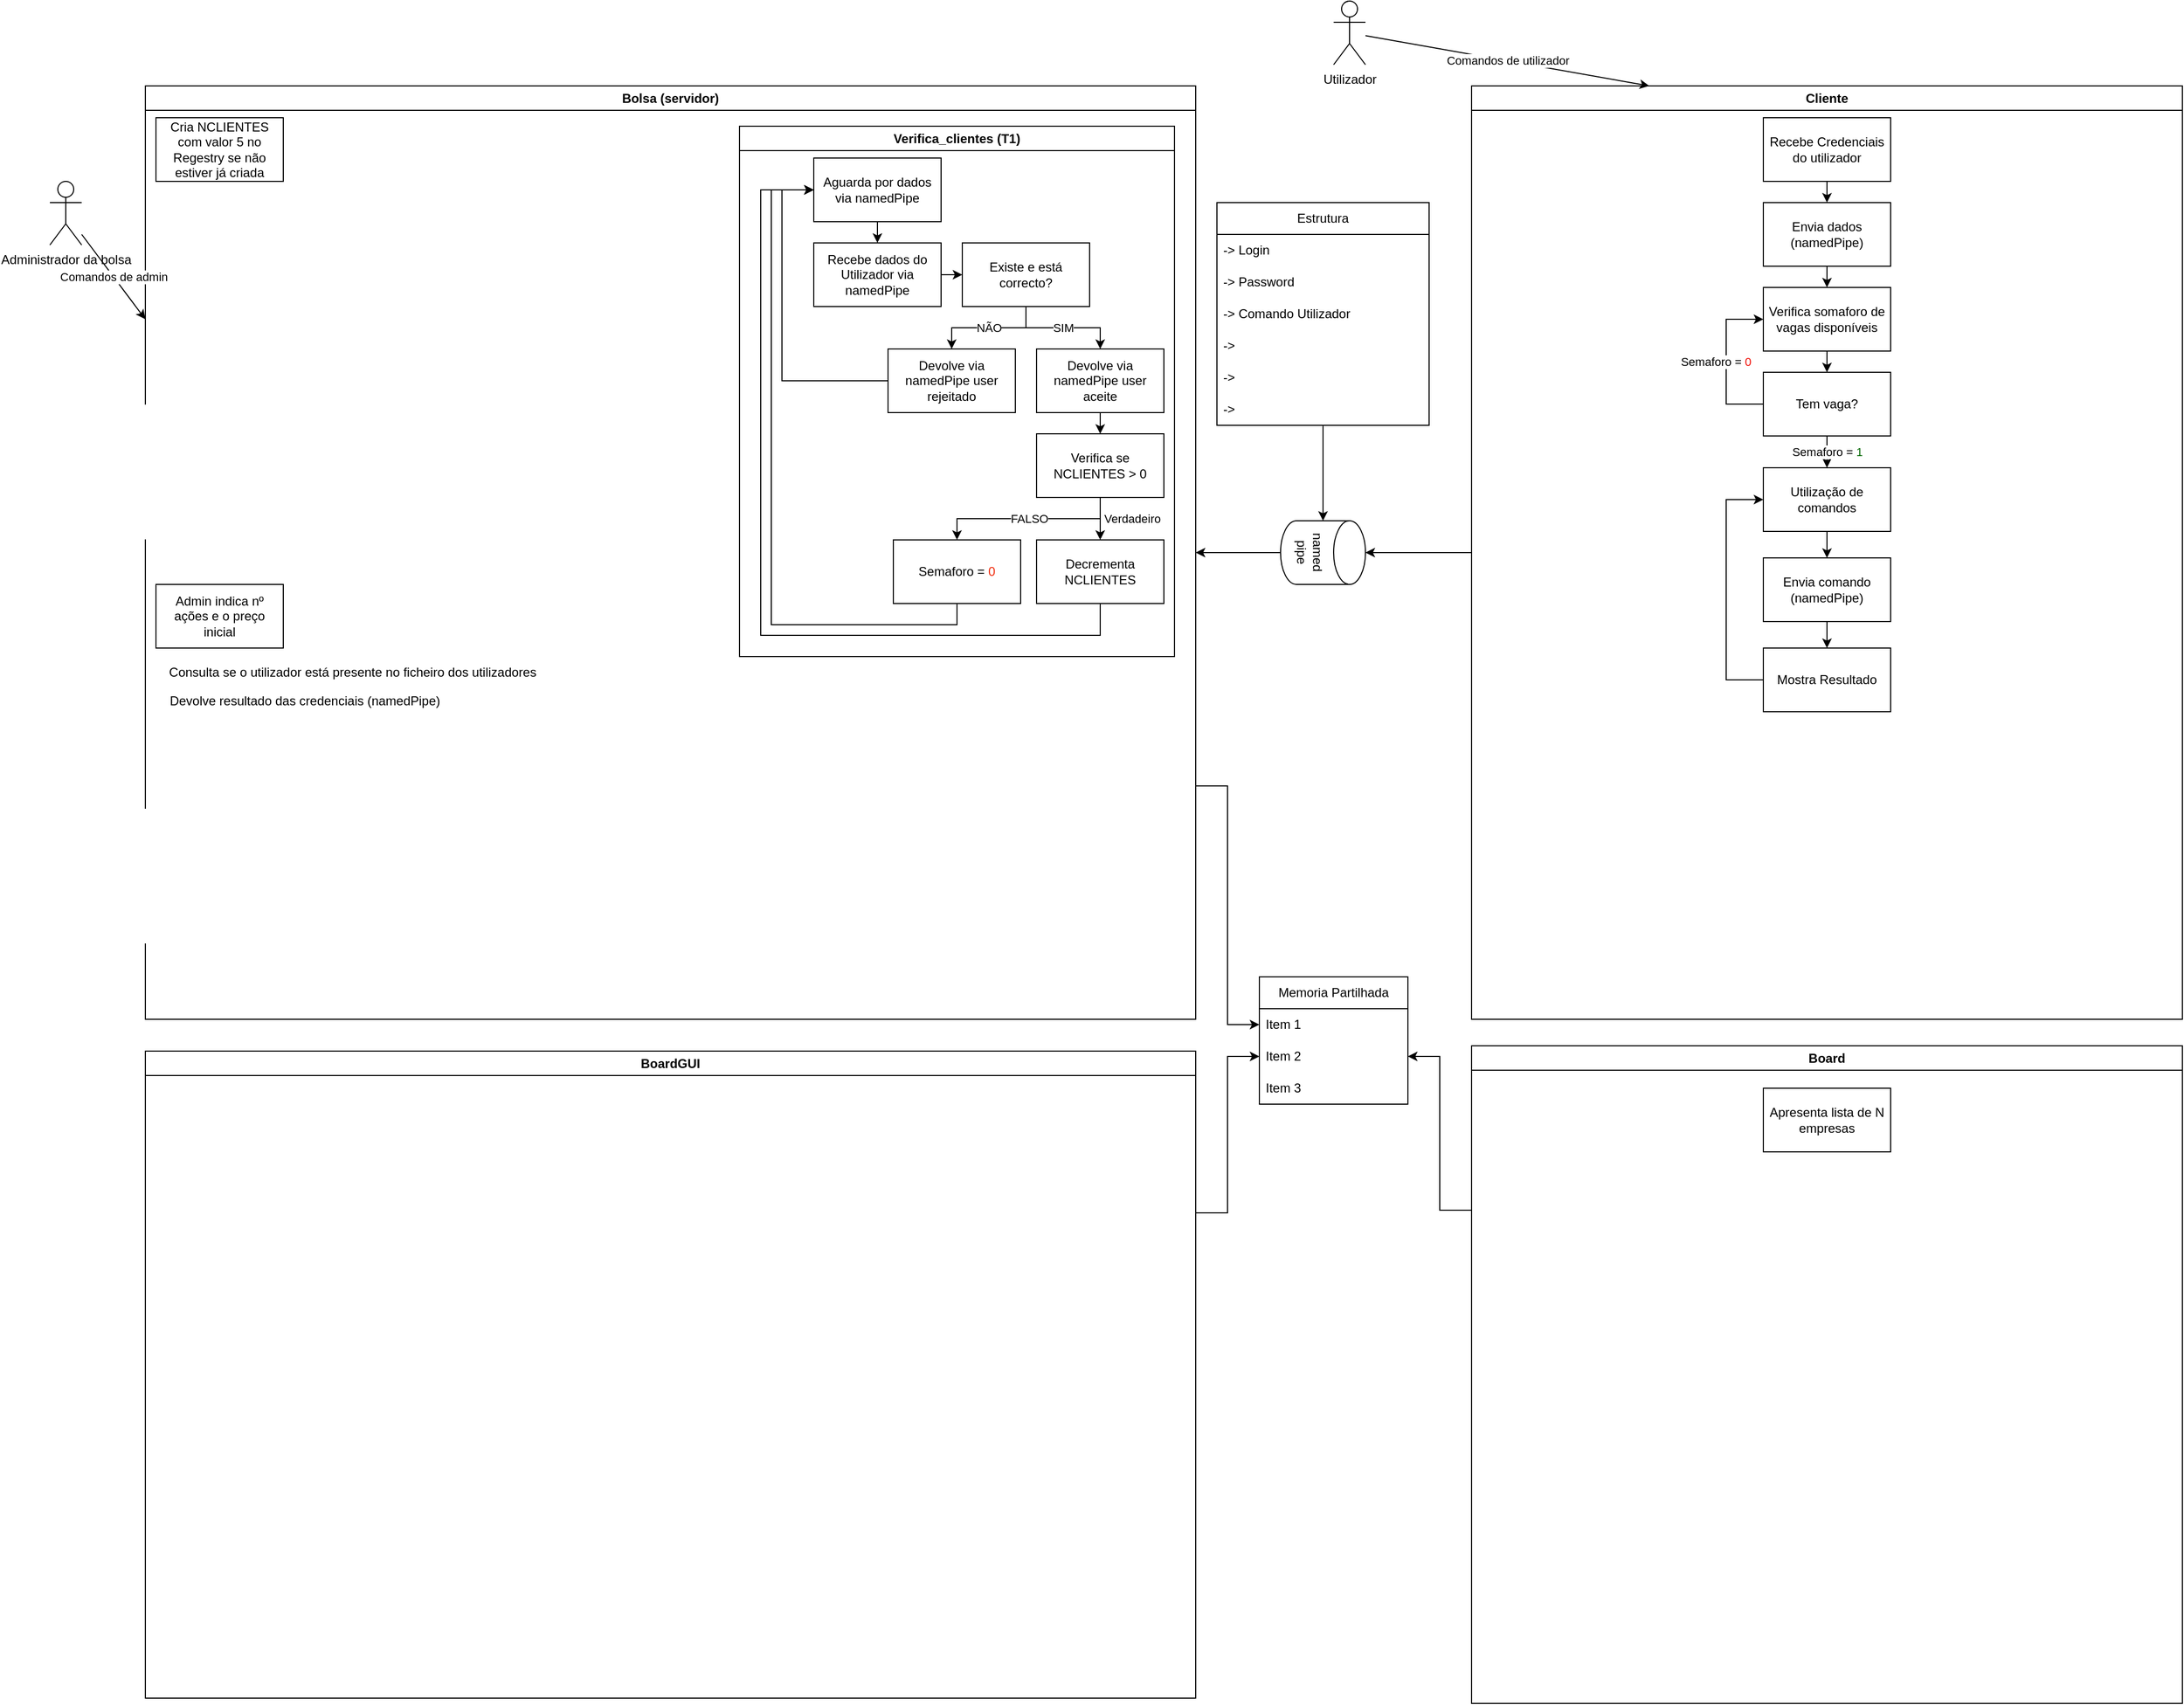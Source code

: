 <mxfile version="24.1.0" type="device">
  <diagram id="cJ_9kzysYg_NpnzKaHlt" name="Página-1">
    <mxGraphModel dx="2161" dy="1188" grid="1" gridSize="10" guides="1" tooltips="1" connect="1" arrows="1" fold="1" page="1" pageScale="1" pageWidth="827" pageHeight="1169" math="0" shadow="0">
      <root>
        <mxCell id="0" />
        <mxCell id="1" parent="0" />
        <mxCell id="eUQ-MFnaL1vq6Etl-pcT-39" style="edgeStyle=orthogonalEdgeStyle;rounded=0;orthogonalLoop=1;jettySize=auto;html=1;exitX=1;exitY=0.75;exitDx=0;exitDy=0;entryX=0;entryY=0.5;entryDx=0;entryDy=0;" parent="1" source="eUQ-MFnaL1vq6Etl-pcT-1" target="eUQ-MFnaL1vq6Etl-pcT-33" edge="1">
          <mxGeometry relative="1" as="geometry" />
        </mxCell>
        <mxCell id="eUQ-MFnaL1vq6Etl-pcT-1" value="Bolsa (servidor)" style="swimlane;whiteSpace=wrap;html=1;" parent="1" vertex="1">
          <mxGeometry x="-690" y="80" width="990" height="880" as="geometry" />
        </mxCell>
        <mxCell id="eUQ-MFnaL1vq6Etl-pcT-41" value="Cria NCLIENTES com valor 5 no Regestry se não estiver já criada" style="whiteSpace=wrap;html=1;" parent="eUQ-MFnaL1vq6Etl-pcT-1" vertex="1">
          <mxGeometry x="10" y="30" width="120" height="60" as="geometry" />
        </mxCell>
        <mxCell id="eUQ-MFnaL1vq6Etl-pcT-56" value="Verifica_clientes (T1)" style="swimlane;whiteSpace=wrap;html=1;" parent="eUQ-MFnaL1vq6Etl-pcT-1" vertex="1">
          <mxGeometry x="560" y="38" width="410" height="500" as="geometry" />
        </mxCell>
        <mxCell id="eUQ-MFnaL1vq6Etl-pcT-61" style="edgeStyle=orthogonalEdgeStyle;rounded=0;orthogonalLoop=1;jettySize=auto;html=1;exitX=1;exitY=0.5;exitDx=0;exitDy=0;entryX=0;entryY=0.5;entryDx=0;entryDy=0;" parent="eUQ-MFnaL1vq6Etl-pcT-56" source="eUQ-MFnaL1vq6Etl-pcT-57" target="eUQ-MFnaL1vq6Etl-pcT-59" edge="1">
          <mxGeometry relative="1" as="geometry" />
        </mxCell>
        <mxCell id="eUQ-MFnaL1vq6Etl-pcT-57" value="Recebe dados do Utilizador via namedPipe" style="whiteSpace=wrap;html=1;" parent="eUQ-MFnaL1vq6Etl-pcT-56" vertex="1">
          <mxGeometry x="70" y="110" width="120" height="60" as="geometry" />
        </mxCell>
        <mxCell id="eUQ-MFnaL1vq6Etl-pcT-63" value="SIM" style="edgeStyle=orthogonalEdgeStyle;rounded=0;orthogonalLoop=1;jettySize=auto;html=1;exitX=0.5;exitY=1;exitDx=0;exitDy=0;entryX=0.5;entryY=0;entryDx=0;entryDy=0;" parent="eUQ-MFnaL1vq6Etl-pcT-56" source="eUQ-MFnaL1vq6Etl-pcT-59" target="eUQ-MFnaL1vq6Etl-pcT-60" edge="1">
          <mxGeometry relative="1" as="geometry" />
        </mxCell>
        <mxCell id="eUQ-MFnaL1vq6Etl-pcT-68" value="NÃO" style="edgeStyle=orthogonalEdgeStyle;rounded=0;orthogonalLoop=1;jettySize=auto;html=1;exitX=0.5;exitY=1;exitDx=0;exitDy=0;entryX=0.5;entryY=0;entryDx=0;entryDy=0;" parent="eUQ-MFnaL1vq6Etl-pcT-56" source="eUQ-MFnaL1vq6Etl-pcT-59" target="eUQ-MFnaL1vq6Etl-pcT-65" edge="1">
          <mxGeometry relative="1" as="geometry" />
        </mxCell>
        <mxCell id="eUQ-MFnaL1vq6Etl-pcT-59" value="Existe e está correcto?" style="whiteSpace=wrap;html=1;" parent="eUQ-MFnaL1vq6Etl-pcT-56" vertex="1">
          <mxGeometry x="210" y="110" width="120" height="60" as="geometry" />
        </mxCell>
        <mxCell id="eUQ-MFnaL1vq6Etl-pcT-86" style="edgeStyle=orthogonalEdgeStyle;rounded=0;orthogonalLoop=1;jettySize=auto;html=1;exitX=0.5;exitY=1;exitDx=0;exitDy=0;entryX=0.5;entryY=0;entryDx=0;entryDy=0;" parent="eUQ-MFnaL1vq6Etl-pcT-56" source="eUQ-MFnaL1vq6Etl-pcT-60" target="eUQ-MFnaL1vq6Etl-pcT-85" edge="1">
          <mxGeometry relative="1" as="geometry" />
        </mxCell>
        <mxCell id="eUQ-MFnaL1vq6Etl-pcT-60" value="Devolve via namedPipe user aceite" style="whiteSpace=wrap;html=1;" parent="eUQ-MFnaL1vq6Etl-pcT-56" vertex="1">
          <mxGeometry x="280" y="210" width="120" height="60" as="geometry" />
        </mxCell>
        <mxCell id="eUQ-MFnaL1vq6Etl-pcT-82" style="edgeStyle=orthogonalEdgeStyle;rounded=0;orthogonalLoop=1;jettySize=auto;html=1;exitX=0;exitY=0.5;exitDx=0;exitDy=0;entryX=0;entryY=0.5;entryDx=0;entryDy=0;" parent="eUQ-MFnaL1vq6Etl-pcT-56" source="eUQ-MFnaL1vq6Etl-pcT-65" target="eUQ-MFnaL1vq6Etl-pcT-78" edge="1">
          <mxGeometry relative="1" as="geometry">
            <Array as="points">
              <mxPoint x="40" y="240" />
              <mxPoint x="40" y="60" />
            </Array>
          </mxGeometry>
        </mxCell>
        <mxCell id="eUQ-MFnaL1vq6Etl-pcT-65" value="Devolve via namedPipe user rejeitado" style="whiteSpace=wrap;html=1;" parent="eUQ-MFnaL1vq6Etl-pcT-56" vertex="1">
          <mxGeometry x="140" y="210" width="120" height="60" as="geometry" />
        </mxCell>
        <mxCell id="eUQ-MFnaL1vq6Etl-pcT-91" style="edgeStyle=orthogonalEdgeStyle;rounded=0;orthogonalLoop=1;jettySize=auto;html=1;exitX=0.5;exitY=1;exitDx=0;exitDy=0;entryX=0;entryY=0.5;entryDx=0;entryDy=0;" parent="eUQ-MFnaL1vq6Etl-pcT-56" source="eUQ-MFnaL1vq6Etl-pcT-77" target="eUQ-MFnaL1vq6Etl-pcT-78" edge="1">
          <mxGeometry relative="1" as="geometry">
            <Array as="points">
              <mxPoint x="340" y="480" />
              <mxPoint x="20" y="480" />
              <mxPoint x="20" y="60" />
            </Array>
          </mxGeometry>
        </mxCell>
        <mxCell id="eUQ-MFnaL1vq6Etl-pcT-77" value="Decrementa NCLIENTES" style="whiteSpace=wrap;html=1;" parent="eUQ-MFnaL1vq6Etl-pcT-56" vertex="1">
          <mxGeometry x="280" y="390" width="120" height="60" as="geometry" />
        </mxCell>
        <mxCell id="eUQ-MFnaL1vq6Etl-pcT-83" style="edgeStyle=orthogonalEdgeStyle;rounded=0;orthogonalLoop=1;jettySize=auto;html=1;exitX=0.5;exitY=1;exitDx=0;exitDy=0;entryX=0.5;entryY=0;entryDx=0;entryDy=0;" parent="eUQ-MFnaL1vq6Etl-pcT-56" source="eUQ-MFnaL1vq6Etl-pcT-78" target="eUQ-MFnaL1vq6Etl-pcT-57" edge="1">
          <mxGeometry relative="1" as="geometry" />
        </mxCell>
        <mxCell id="eUQ-MFnaL1vq6Etl-pcT-78" value="Aguarda por dados via namedPipe" style="whiteSpace=wrap;html=1;" parent="eUQ-MFnaL1vq6Etl-pcT-56" vertex="1">
          <mxGeometry x="70" y="30" width="120" height="60" as="geometry" />
        </mxCell>
        <mxCell id="eUQ-MFnaL1vq6Etl-pcT-87" value="Verdadeiro" style="edgeStyle=orthogonalEdgeStyle;rounded=0;orthogonalLoop=1;jettySize=auto;html=1;exitX=0.5;exitY=1;exitDx=0;exitDy=0;entryX=0.5;entryY=0;entryDx=0;entryDy=0;" parent="eUQ-MFnaL1vq6Etl-pcT-56" source="eUQ-MFnaL1vq6Etl-pcT-85" target="eUQ-MFnaL1vq6Etl-pcT-77" edge="1">
          <mxGeometry y="30" relative="1" as="geometry">
            <mxPoint as="offset" />
          </mxGeometry>
        </mxCell>
        <mxCell id="eUQ-MFnaL1vq6Etl-pcT-89" value="FALSO" style="edgeStyle=orthogonalEdgeStyle;rounded=0;orthogonalLoop=1;jettySize=auto;html=1;exitX=0.5;exitY=1;exitDx=0;exitDy=0;entryX=0.5;entryY=0;entryDx=0;entryDy=0;" parent="eUQ-MFnaL1vq6Etl-pcT-56" source="eUQ-MFnaL1vq6Etl-pcT-85" target="eUQ-MFnaL1vq6Etl-pcT-88" edge="1">
          <mxGeometry relative="1" as="geometry" />
        </mxCell>
        <mxCell id="eUQ-MFnaL1vq6Etl-pcT-85" value="Verifica se NCLIENTES &amp;gt; 0" style="whiteSpace=wrap;html=1;" parent="eUQ-MFnaL1vq6Etl-pcT-56" vertex="1">
          <mxGeometry x="280" y="290" width="120" height="60" as="geometry" />
        </mxCell>
        <mxCell id="eUQ-MFnaL1vq6Etl-pcT-90" style="edgeStyle=orthogonalEdgeStyle;rounded=0;orthogonalLoop=1;jettySize=auto;html=1;exitX=0.5;exitY=1;exitDx=0;exitDy=0;entryX=0;entryY=0.5;entryDx=0;entryDy=0;" parent="eUQ-MFnaL1vq6Etl-pcT-56" source="eUQ-MFnaL1vq6Etl-pcT-88" target="eUQ-MFnaL1vq6Etl-pcT-78" edge="1">
          <mxGeometry relative="1" as="geometry">
            <Array as="points">
              <mxPoint x="205" y="470" />
              <mxPoint x="30" y="470" />
              <mxPoint x="30" y="60" />
            </Array>
          </mxGeometry>
        </mxCell>
        <mxCell id="eUQ-MFnaL1vq6Etl-pcT-88" value="Semaforo = &lt;font color=&quot;#f02f11&quot;&gt;0&lt;/font&gt;" style="whiteSpace=wrap;html=1;" parent="eUQ-MFnaL1vq6Etl-pcT-56" vertex="1">
          <mxGeometry x="145" y="390" width="120" height="60" as="geometry" />
        </mxCell>
        <mxCell id="eUQ-MFnaL1vq6Etl-pcT-46" value="Consulta se o utilizador está presente no ficheiro dos utilizadores" style="text;html=1;align=center;verticalAlign=middle;resizable=0;points=[];autosize=1;strokeColor=none;fillColor=none;" parent="eUQ-MFnaL1vq6Etl-pcT-1" vertex="1">
          <mxGeometry x="10" y="538" width="370" height="30" as="geometry" />
        </mxCell>
        <mxCell id="eUQ-MFnaL1vq6Etl-pcT-14" value="Devolve resultado das credenciais (namedPipe)" style="text;html=1;align=center;verticalAlign=middle;resizable=0;points=[];autosize=1;strokeColor=none;fillColor=none;" parent="eUQ-MFnaL1vq6Etl-pcT-1" vertex="1">
          <mxGeometry x="10" y="565" width="280" height="30" as="geometry" />
        </mxCell>
        <mxCell id="eUQ-MFnaL1vq6Etl-pcT-47" value="Admin indica nº ações e o preço inicial" style="whiteSpace=wrap;html=1;" parent="eUQ-MFnaL1vq6Etl-pcT-1" vertex="1">
          <mxGeometry x="10" y="470" width="120" height="60" as="geometry" />
        </mxCell>
        <mxCell id="eUQ-MFnaL1vq6Etl-pcT-2" value="Cliente" style="swimlane;whiteSpace=wrap;html=1;" parent="1" vertex="1">
          <mxGeometry x="560" y="80" width="670" height="880" as="geometry" />
        </mxCell>
        <mxCell id="eUQ-MFnaL1vq6Etl-pcT-23" style="edgeStyle=orthogonalEdgeStyle;rounded=0;orthogonalLoop=1;jettySize=auto;html=1;exitX=0.5;exitY=1;exitDx=0;exitDy=0;entryX=0.5;entryY=0;entryDx=0;entryDy=0;" parent="eUQ-MFnaL1vq6Etl-pcT-2" source="eUQ-MFnaL1vq6Etl-pcT-17" target="eUQ-MFnaL1vq6Etl-pcT-22" edge="1">
          <mxGeometry relative="1" as="geometry" />
        </mxCell>
        <mxCell id="eUQ-MFnaL1vq6Etl-pcT-17" value="Recebe Credenciais do utilizador" style="whiteSpace=wrap;html=1;" parent="eUQ-MFnaL1vq6Etl-pcT-2" vertex="1">
          <mxGeometry x="275" y="30" width="120" height="60" as="geometry" />
        </mxCell>
        <mxCell id="eUQ-MFnaL1vq6Etl-pcT-28" style="edgeStyle=orthogonalEdgeStyle;rounded=0;orthogonalLoop=1;jettySize=auto;html=1;exitX=0;exitY=0.5;exitDx=0;exitDy=0;entryX=0;entryY=0.5;entryDx=0;entryDy=0;" parent="eUQ-MFnaL1vq6Etl-pcT-2" source="eUQ-MFnaL1vq6Etl-pcT-19" target="eUQ-MFnaL1vq6Etl-pcT-21" edge="1">
          <mxGeometry relative="1" as="geometry">
            <Array as="points">
              <mxPoint x="240" y="300" />
              <mxPoint x="240" y="220" />
            </Array>
          </mxGeometry>
        </mxCell>
        <mxCell id="eUQ-MFnaL1vq6Etl-pcT-29" value="Semaforo = &lt;font color=&quot;#f00d05&quot;&gt;0&lt;/font&gt;" style="edgeLabel;html=1;align=center;verticalAlign=middle;resizable=0;points=[];" parent="eUQ-MFnaL1vq6Etl-pcT-28" vertex="1" connectable="0">
          <mxGeometry x="-0.093" y="-1" relative="1" as="geometry">
            <mxPoint x="-11" y="-7" as="offset" />
          </mxGeometry>
        </mxCell>
        <mxCell id="eUQ-MFnaL1vq6Etl-pcT-49" value="Semaforo = &lt;font color=&quot;#006600&quot;&gt;1&lt;/font&gt;" style="edgeStyle=orthogonalEdgeStyle;rounded=0;orthogonalLoop=1;jettySize=auto;html=1;exitX=0.5;exitY=1;exitDx=0;exitDy=0;entryX=0.5;entryY=0;entryDx=0;entryDy=0;" parent="eUQ-MFnaL1vq6Etl-pcT-2" source="eUQ-MFnaL1vq6Etl-pcT-19" target="eUQ-MFnaL1vq6Etl-pcT-48" edge="1">
          <mxGeometry relative="1" as="geometry" />
        </mxCell>
        <mxCell id="eUQ-MFnaL1vq6Etl-pcT-19" value="Tem vaga?" style="whiteSpace=wrap;html=1;" parent="eUQ-MFnaL1vq6Etl-pcT-2" vertex="1">
          <mxGeometry x="275" y="270" width="120" height="60" as="geometry" />
        </mxCell>
        <mxCell id="eUQ-MFnaL1vq6Etl-pcT-50" style="edgeStyle=orthogonalEdgeStyle;rounded=0;orthogonalLoop=1;jettySize=auto;html=1;exitX=0.5;exitY=1;exitDx=0;exitDy=0;entryX=0.5;entryY=0;entryDx=0;entryDy=0;" parent="eUQ-MFnaL1vq6Etl-pcT-2" source="eUQ-MFnaL1vq6Etl-pcT-21" target="eUQ-MFnaL1vq6Etl-pcT-19" edge="1">
          <mxGeometry relative="1" as="geometry" />
        </mxCell>
        <mxCell id="eUQ-MFnaL1vq6Etl-pcT-21" value="Verifica somaforo de vagas disponíveis" style="whiteSpace=wrap;html=1;" parent="eUQ-MFnaL1vq6Etl-pcT-2" vertex="1">
          <mxGeometry x="275" y="190" width="120" height="60" as="geometry" />
        </mxCell>
        <mxCell id="eUQ-MFnaL1vq6Etl-pcT-26" style="edgeStyle=orthogonalEdgeStyle;rounded=0;orthogonalLoop=1;jettySize=auto;html=1;exitX=0.5;exitY=1;exitDx=0;exitDy=0;entryX=0.5;entryY=0;entryDx=0;entryDy=0;" parent="eUQ-MFnaL1vq6Etl-pcT-2" source="eUQ-MFnaL1vq6Etl-pcT-22" target="eUQ-MFnaL1vq6Etl-pcT-21" edge="1">
          <mxGeometry relative="1" as="geometry" />
        </mxCell>
        <mxCell id="eUQ-MFnaL1vq6Etl-pcT-22" value="Envia dados (namedPipe)" style="whiteSpace=wrap;html=1;" parent="eUQ-MFnaL1vq6Etl-pcT-2" vertex="1">
          <mxGeometry x="275" y="110" width="120" height="60" as="geometry" />
        </mxCell>
        <mxCell id="eUQ-MFnaL1vq6Etl-pcT-52" style="edgeStyle=orthogonalEdgeStyle;rounded=0;orthogonalLoop=1;jettySize=auto;html=1;exitX=0.5;exitY=1;exitDx=0;exitDy=0;entryX=0.5;entryY=0;entryDx=0;entryDy=0;" parent="eUQ-MFnaL1vq6Etl-pcT-2" source="eUQ-MFnaL1vq6Etl-pcT-48" target="eUQ-MFnaL1vq6Etl-pcT-51" edge="1">
          <mxGeometry relative="1" as="geometry" />
        </mxCell>
        <mxCell id="eUQ-MFnaL1vq6Etl-pcT-48" value="Utilização de comandos" style="whiteSpace=wrap;html=1;" parent="eUQ-MFnaL1vq6Etl-pcT-2" vertex="1">
          <mxGeometry x="275" y="360" width="120" height="60" as="geometry" />
        </mxCell>
        <mxCell id="eUQ-MFnaL1vq6Etl-pcT-54" style="edgeStyle=orthogonalEdgeStyle;rounded=0;orthogonalLoop=1;jettySize=auto;html=1;exitX=0.5;exitY=1;exitDx=0;exitDy=0;entryX=0.5;entryY=0;entryDx=0;entryDy=0;" parent="eUQ-MFnaL1vq6Etl-pcT-2" source="eUQ-MFnaL1vq6Etl-pcT-51" target="eUQ-MFnaL1vq6Etl-pcT-53" edge="1">
          <mxGeometry relative="1" as="geometry" />
        </mxCell>
        <mxCell id="eUQ-MFnaL1vq6Etl-pcT-51" value="Envia comando (namedPipe)" style="whiteSpace=wrap;html=1;" parent="eUQ-MFnaL1vq6Etl-pcT-2" vertex="1">
          <mxGeometry x="275" y="445" width="120" height="60" as="geometry" />
        </mxCell>
        <mxCell id="eUQ-MFnaL1vq6Etl-pcT-55" style="edgeStyle=orthogonalEdgeStyle;rounded=0;orthogonalLoop=1;jettySize=auto;html=1;exitX=0;exitY=0.5;exitDx=0;exitDy=0;entryX=0;entryY=0.5;entryDx=0;entryDy=0;" parent="eUQ-MFnaL1vq6Etl-pcT-2" source="eUQ-MFnaL1vq6Etl-pcT-53" target="eUQ-MFnaL1vq6Etl-pcT-48" edge="1">
          <mxGeometry relative="1" as="geometry">
            <Array as="points">
              <mxPoint x="240" y="560" />
              <mxPoint x="240" y="390" />
            </Array>
          </mxGeometry>
        </mxCell>
        <mxCell id="eUQ-MFnaL1vq6Etl-pcT-53" value="Mostra Resultado" style="whiteSpace=wrap;html=1;" parent="eUQ-MFnaL1vq6Etl-pcT-2" vertex="1">
          <mxGeometry x="275" y="530" width="120" height="60" as="geometry" />
        </mxCell>
        <mxCell id="eUQ-MFnaL1vq6Etl-pcT-36" style="edgeStyle=orthogonalEdgeStyle;rounded=0;orthogonalLoop=1;jettySize=auto;html=1;exitX=0;exitY=0.25;exitDx=0;exitDy=0;entryX=1;entryY=0.5;entryDx=0;entryDy=0;" parent="1" source="eUQ-MFnaL1vq6Etl-pcT-3" target="eUQ-MFnaL1vq6Etl-pcT-34" edge="1">
          <mxGeometry relative="1" as="geometry" />
        </mxCell>
        <mxCell id="eUQ-MFnaL1vq6Etl-pcT-3" value="Board" style="swimlane;whiteSpace=wrap;html=1;" parent="1" vertex="1">
          <mxGeometry x="560" y="985" width="670" height="620" as="geometry" />
        </mxCell>
        <mxCell id="eUQ-MFnaL1vq6Etl-pcT-31" value="Apresenta lista de N empresas" style="whiteSpace=wrap;html=1;" parent="eUQ-MFnaL1vq6Etl-pcT-3" vertex="1">
          <mxGeometry x="275" y="40" width="120" height="60" as="geometry" />
        </mxCell>
        <mxCell id="eUQ-MFnaL1vq6Etl-pcT-40" style="edgeStyle=orthogonalEdgeStyle;rounded=0;orthogonalLoop=1;jettySize=auto;html=1;exitX=1;exitY=0.25;exitDx=0;exitDy=0;entryX=0;entryY=0.5;entryDx=0;entryDy=0;" parent="1" source="eUQ-MFnaL1vq6Etl-pcT-4" target="eUQ-MFnaL1vq6Etl-pcT-34" edge="1">
          <mxGeometry relative="1" as="geometry" />
        </mxCell>
        <mxCell id="eUQ-MFnaL1vq6Etl-pcT-4" value="BoardGUI" style="swimlane;whiteSpace=wrap;html=1;" parent="1" vertex="1">
          <mxGeometry x="-690" y="990" width="990" height="610" as="geometry" />
        </mxCell>
        <mxCell id="eUQ-MFnaL1vq6Etl-pcT-5" value="Administrador da bolsa" style="shape=umlActor;verticalLabelPosition=bottom;verticalAlign=top;html=1;outlineConnect=0;" parent="1" vertex="1">
          <mxGeometry x="-780" y="170" width="30" height="60" as="geometry" />
        </mxCell>
        <mxCell id="eUQ-MFnaL1vq6Etl-pcT-6" value="Comandos de admin" style="endArrow=classic;html=1;rounded=0;entryX=0;entryY=0.25;entryDx=0;entryDy=0;" parent="1" source="eUQ-MFnaL1vq6Etl-pcT-5" target="eUQ-MFnaL1vq6Etl-pcT-1" edge="1">
          <mxGeometry width="50" height="50" relative="1" as="geometry">
            <mxPoint x="220" y="500" as="sourcePoint" />
            <mxPoint x="270" y="450" as="targetPoint" />
          </mxGeometry>
        </mxCell>
        <mxCell id="eUQ-MFnaL1vq6Etl-pcT-7" value="Utilizador" style="shape=umlActor;verticalLabelPosition=bottom;verticalAlign=top;html=1;outlineConnect=0;" parent="1" vertex="1">
          <mxGeometry x="430" width="30" height="60" as="geometry" />
        </mxCell>
        <mxCell id="eUQ-MFnaL1vq6Etl-pcT-8" value="Comandos de utilizador" style="endArrow=classic;html=1;rounded=0;entryX=0.25;entryY=0;entryDx=0;entryDy=0;" parent="1" source="eUQ-MFnaL1vq6Etl-pcT-7" target="eUQ-MFnaL1vq6Etl-pcT-2" edge="1">
          <mxGeometry width="50" height="50" relative="1" as="geometry">
            <mxPoint x="380" y="510" as="sourcePoint" />
            <mxPoint x="430" y="460" as="targetPoint" />
          </mxGeometry>
        </mxCell>
        <mxCell id="eUQ-MFnaL1vq6Etl-pcT-9" value="named pipe" style="shape=cylinder3;whiteSpace=wrap;html=1;boundedLbl=1;backgroundOutline=1;size=15;rotation=90;" parent="1" vertex="1">
          <mxGeometry x="390" y="480" width="60" height="80" as="geometry" />
        </mxCell>
        <mxCell id="eUQ-MFnaL1vq6Etl-pcT-10" value="" style="endArrow=classic;html=1;rounded=0;entryX=1;entryY=0.5;entryDx=0;entryDy=0;" parent="1" source="eUQ-MFnaL1vq6Etl-pcT-9" target="eUQ-MFnaL1vq6Etl-pcT-1" edge="1">
          <mxGeometry width="50" height="50" relative="1" as="geometry">
            <mxPoint x="380" y="510" as="sourcePoint" />
            <mxPoint x="430" y="460" as="targetPoint" />
          </mxGeometry>
        </mxCell>
        <mxCell id="eUQ-MFnaL1vq6Etl-pcT-11" value="" style="endArrow=classic;html=1;rounded=0;exitX=0;exitY=0.5;exitDx=0;exitDy=0;" parent="1" source="eUQ-MFnaL1vq6Etl-pcT-2" target="eUQ-MFnaL1vq6Etl-pcT-9" edge="1">
          <mxGeometry width="50" height="50" relative="1" as="geometry">
            <mxPoint x="380" y="510" as="sourcePoint" />
            <mxPoint x="430" y="460" as="targetPoint" />
          </mxGeometry>
        </mxCell>
        <mxCell id="eUQ-MFnaL1vq6Etl-pcT-32" value="Memoria Partilhada" style="swimlane;fontStyle=0;childLayout=stackLayout;horizontal=1;startSize=30;horizontalStack=0;resizeParent=1;resizeParentMax=0;resizeLast=0;collapsible=1;marginBottom=0;whiteSpace=wrap;html=1;" parent="1" vertex="1">
          <mxGeometry x="360" y="920" width="140" height="120" as="geometry" />
        </mxCell>
        <mxCell id="eUQ-MFnaL1vq6Etl-pcT-33" value="Item 1" style="text;strokeColor=none;fillColor=none;align=left;verticalAlign=middle;spacingLeft=4;spacingRight=4;overflow=hidden;points=[[0,0.5],[1,0.5]];portConstraint=eastwest;rotatable=0;whiteSpace=wrap;html=1;" parent="eUQ-MFnaL1vq6Etl-pcT-32" vertex="1">
          <mxGeometry y="30" width="140" height="30" as="geometry" />
        </mxCell>
        <mxCell id="eUQ-MFnaL1vq6Etl-pcT-34" value="Item 2" style="text;strokeColor=none;fillColor=none;align=left;verticalAlign=middle;spacingLeft=4;spacingRight=4;overflow=hidden;points=[[0,0.5],[1,0.5]];portConstraint=eastwest;rotatable=0;whiteSpace=wrap;html=1;" parent="eUQ-MFnaL1vq6Etl-pcT-32" vertex="1">
          <mxGeometry y="60" width="140" height="30" as="geometry" />
        </mxCell>
        <mxCell id="eUQ-MFnaL1vq6Etl-pcT-35" value="Item 3" style="text;strokeColor=none;fillColor=none;align=left;verticalAlign=middle;spacingLeft=4;spacingRight=4;overflow=hidden;points=[[0,0.5],[1,0.5]];portConstraint=eastwest;rotatable=0;whiteSpace=wrap;html=1;" parent="eUQ-MFnaL1vq6Etl-pcT-32" vertex="1">
          <mxGeometry y="90" width="140" height="30" as="geometry" />
        </mxCell>
        <mxCell id="23Vf8jw9pgkzkxeII7kw-2" value="Estrutura" style="swimlane;fontStyle=0;childLayout=stackLayout;horizontal=1;startSize=30;horizontalStack=0;resizeParent=1;resizeParentMax=0;resizeLast=0;collapsible=1;marginBottom=0;whiteSpace=wrap;html=1;" vertex="1" parent="1">
          <mxGeometry x="320" y="190" width="200" height="210" as="geometry" />
        </mxCell>
        <mxCell id="23Vf8jw9pgkzkxeII7kw-3" value="-&amp;gt; Login" style="text;strokeColor=none;fillColor=none;align=left;verticalAlign=middle;spacingLeft=4;spacingRight=4;overflow=hidden;points=[[0,0.5],[1,0.5]];portConstraint=eastwest;rotatable=0;whiteSpace=wrap;html=1;" vertex="1" parent="23Vf8jw9pgkzkxeII7kw-2">
          <mxGeometry y="30" width="200" height="30" as="geometry" />
        </mxCell>
        <mxCell id="23Vf8jw9pgkzkxeII7kw-4" value="-&amp;gt;&amp;nbsp;Password" style="text;strokeColor=none;fillColor=none;align=left;verticalAlign=middle;spacingLeft=4;spacingRight=4;overflow=hidden;points=[[0,0.5],[1,0.5]];portConstraint=eastwest;rotatable=0;whiteSpace=wrap;html=1;" vertex="1" parent="23Vf8jw9pgkzkxeII7kw-2">
          <mxGeometry y="60" width="200" height="30" as="geometry" />
        </mxCell>
        <mxCell id="23Vf8jw9pgkzkxeII7kw-5" value="-&amp;gt;&amp;nbsp;Comando Utilizador" style="text;strokeColor=none;fillColor=none;align=left;verticalAlign=middle;spacingLeft=4;spacingRight=4;overflow=hidden;points=[[0,0.5],[1,0.5]];portConstraint=eastwest;rotatable=0;whiteSpace=wrap;html=1;" vertex="1" parent="23Vf8jw9pgkzkxeII7kw-2">
          <mxGeometry y="90" width="200" height="30" as="geometry" />
        </mxCell>
        <mxCell id="23Vf8jw9pgkzkxeII7kw-9" value="-&amp;gt;&amp;nbsp;" style="text;strokeColor=none;fillColor=none;align=left;verticalAlign=middle;spacingLeft=4;spacingRight=4;overflow=hidden;points=[[0,0.5],[1,0.5]];portConstraint=eastwest;rotatable=0;whiteSpace=wrap;html=1;" vertex="1" parent="23Vf8jw9pgkzkxeII7kw-2">
          <mxGeometry y="120" width="200" height="30" as="geometry" />
        </mxCell>
        <mxCell id="23Vf8jw9pgkzkxeII7kw-10" value="-&amp;gt;&amp;nbsp;" style="text;strokeColor=none;fillColor=none;align=left;verticalAlign=middle;spacingLeft=4;spacingRight=4;overflow=hidden;points=[[0,0.5],[1,0.5]];portConstraint=eastwest;rotatable=0;whiteSpace=wrap;html=1;" vertex="1" parent="23Vf8jw9pgkzkxeII7kw-2">
          <mxGeometry y="150" width="200" height="30" as="geometry" />
        </mxCell>
        <mxCell id="23Vf8jw9pgkzkxeII7kw-11" value="-&amp;gt;&amp;nbsp;" style="text;strokeColor=none;fillColor=none;align=left;verticalAlign=middle;spacingLeft=4;spacingRight=4;overflow=hidden;points=[[0,0.5],[1,0.5]];portConstraint=eastwest;rotatable=0;whiteSpace=wrap;html=1;" vertex="1" parent="23Vf8jw9pgkzkxeII7kw-2">
          <mxGeometry y="180" width="200" height="30" as="geometry" />
        </mxCell>
        <mxCell id="23Vf8jw9pgkzkxeII7kw-7" value="" style="endArrow=classic;html=1;rounded=0;entryX=0;entryY=0.5;entryDx=0;entryDy=0;entryPerimeter=0;" edge="1" parent="1" source="23Vf8jw9pgkzkxeII7kw-2" target="eUQ-MFnaL1vq6Etl-pcT-9">
          <mxGeometry width="50" height="50" relative="1" as="geometry">
            <mxPoint x="410" y="500" as="sourcePoint" />
            <mxPoint x="460" y="450" as="targetPoint" />
          </mxGeometry>
        </mxCell>
      </root>
    </mxGraphModel>
  </diagram>
</mxfile>

